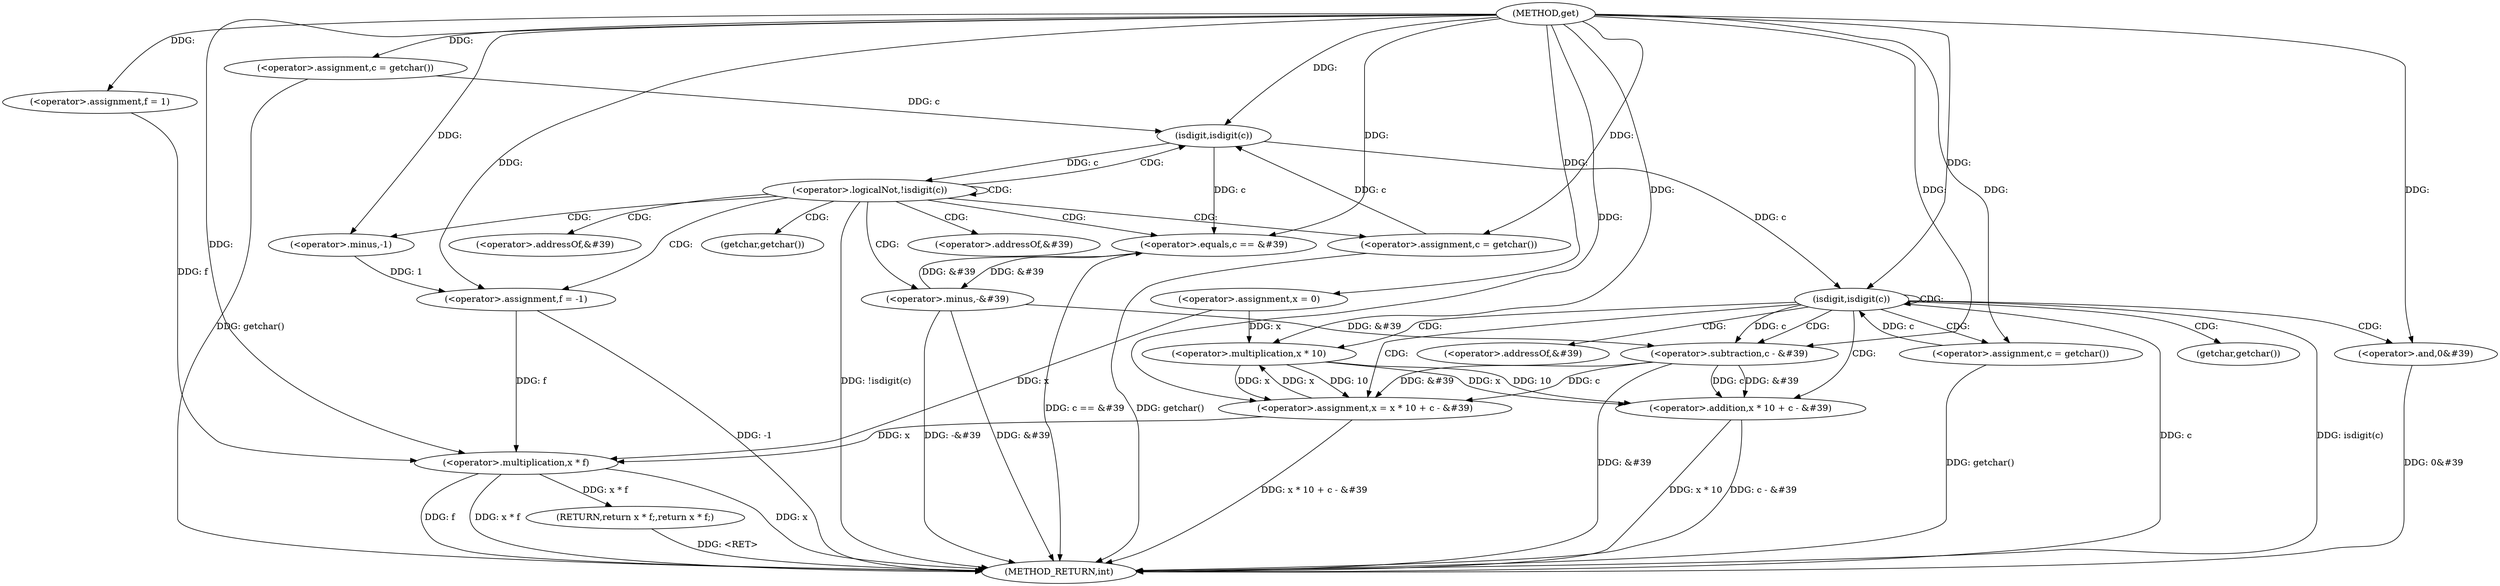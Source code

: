 digraph "get" {  
"1000102" [label = "(METHOD,get)" ]
"1000159" [label = "(METHOD_RETURN,int)" ]
"1000105" [label = "(<operator>.assignment,x = 0)" ]
"1000109" [label = "(<operator>.assignment,f = 1)" ]
"1000113" [label = "(<operator>.assignment,c = getchar())" ]
"1000155" [label = "(RETURN,return x * f;,return x * f;)" ]
"1000117" [label = "(<operator>.logicalNot,!isdigit(c))" ]
"1000136" [label = "(isdigit,isdigit(c))" ]
"1000156" [label = "(<operator>.multiplication,x * f)" ]
"1000121" [label = "(<operator>.equals,c == &#39)" ]
"1000125" [label = "(<operator>.minus,-&#39)" ]
"1000128" [label = "(<operator>.assignment,f = -1)" ]
"1000132" [label = "(<operator>.assignment,c = getchar())" ]
"1000139" [label = "(<operator>.assignment,x = x * 10 + c - &#39)" ]
"1000149" [label = "(<operator>.and,0&#39)" ]
"1000152" [label = "(<operator>.assignment,c = getchar())" ]
"1000118" [label = "(isdigit,isdigit(c))" ]
"1000130" [label = "(<operator>.minus,-1)" ]
"1000141" [label = "(<operator>.addition,x * 10 + c - &#39)" ]
"1000142" [label = "(<operator>.multiplication,x * 10)" ]
"1000145" [label = "(<operator>.subtraction,c - &#39)" ]
"1000123" [label = "(<operator>.addressOf,&#39)" ]
"1000126" [label = "(<operator>.addressOf,&#39)" ]
"1000134" [label = "(getchar,getchar())" ]
"1000154" [label = "(getchar,getchar())" ]
"1000147" [label = "(<operator>.addressOf,&#39)" ]
  "1000155" -> "1000159"  [ label = "DDG: <RET>"] 
  "1000113" -> "1000159"  [ label = "DDG: getchar()"] 
  "1000117" -> "1000159"  [ label = "DDG: !isdigit(c)"] 
  "1000136" -> "1000159"  [ label = "DDG: c"] 
  "1000136" -> "1000159"  [ label = "DDG: isdigit(c)"] 
  "1000156" -> "1000159"  [ label = "DDG: x"] 
  "1000156" -> "1000159"  [ label = "DDG: f"] 
  "1000156" -> "1000159"  [ label = "DDG: x * f"] 
  "1000141" -> "1000159"  [ label = "DDG: x * 10"] 
  "1000145" -> "1000159"  [ label = "DDG: &#39"] 
  "1000141" -> "1000159"  [ label = "DDG: c - &#39"] 
  "1000139" -> "1000159"  [ label = "DDG: x * 10 + c - &#39"] 
  "1000149" -> "1000159"  [ label = "DDG: 0&#39"] 
  "1000152" -> "1000159"  [ label = "DDG: getchar()"] 
  "1000121" -> "1000159"  [ label = "DDG: c == &#39"] 
  "1000125" -> "1000159"  [ label = "DDG: &#39"] 
  "1000125" -> "1000159"  [ label = "DDG: -&#39"] 
  "1000128" -> "1000159"  [ label = "DDG: -1"] 
  "1000132" -> "1000159"  [ label = "DDG: getchar()"] 
  "1000102" -> "1000105"  [ label = "DDG: "] 
  "1000102" -> "1000109"  [ label = "DDG: "] 
  "1000102" -> "1000113"  [ label = "DDG: "] 
  "1000156" -> "1000155"  [ label = "DDG: x * f"] 
  "1000118" -> "1000117"  [ label = "DDG: c"] 
  "1000130" -> "1000128"  [ label = "DDG: 1"] 
  "1000102" -> "1000132"  [ label = "DDG: "] 
  "1000118" -> "1000136"  [ label = "DDG: c"] 
  "1000152" -> "1000136"  [ label = "DDG: c"] 
  "1000102" -> "1000136"  [ label = "DDG: "] 
  "1000142" -> "1000139"  [ label = "DDG: x"] 
  "1000142" -> "1000139"  [ label = "DDG: 10"] 
  "1000145" -> "1000139"  [ label = "DDG: c"] 
  "1000145" -> "1000139"  [ label = "DDG: &#39"] 
  "1000102" -> "1000152"  [ label = "DDG: "] 
  "1000105" -> "1000156"  [ label = "DDG: x"] 
  "1000139" -> "1000156"  [ label = "DDG: x"] 
  "1000102" -> "1000156"  [ label = "DDG: "] 
  "1000109" -> "1000156"  [ label = "DDG: f"] 
  "1000128" -> "1000156"  [ label = "DDG: f"] 
  "1000113" -> "1000118"  [ label = "DDG: c"] 
  "1000132" -> "1000118"  [ label = "DDG: c"] 
  "1000102" -> "1000118"  [ label = "DDG: "] 
  "1000118" -> "1000121"  [ label = "DDG: c"] 
  "1000102" -> "1000121"  [ label = "DDG: "] 
  "1000125" -> "1000121"  [ label = "DDG: &#39"] 
  "1000121" -> "1000125"  [ label = "DDG: &#39"] 
  "1000102" -> "1000128"  [ label = "DDG: "] 
  "1000102" -> "1000139"  [ label = "DDG: "] 
  "1000102" -> "1000149"  [ label = "DDG: "] 
  "1000102" -> "1000130"  [ label = "DDG: "] 
  "1000142" -> "1000141"  [ label = "DDG: x"] 
  "1000142" -> "1000141"  [ label = "DDG: 10"] 
  "1000145" -> "1000141"  [ label = "DDG: c"] 
  "1000145" -> "1000141"  [ label = "DDG: &#39"] 
  "1000105" -> "1000142"  [ label = "DDG: x"] 
  "1000139" -> "1000142"  [ label = "DDG: x"] 
  "1000102" -> "1000142"  [ label = "DDG: "] 
  "1000136" -> "1000145"  [ label = "DDG: c"] 
  "1000102" -> "1000145"  [ label = "DDG: "] 
  "1000125" -> "1000145"  [ label = "DDG: &#39"] 
  "1000117" -> "1000121"  [ label = "CDG: "] 
  "1000117" -> "1000125"  [ label = "CDG: "] 
  "1000117" -> "1000117"  [ label = "CDG: "] 
  "1000117" -> "1000126"  [ label = "CDG: "] 
  "1000117" -> "1000132"  [ label = "CDG: "] 
  "1000117" -> "1000128"  [ label = "CDG: "] 
  "1000117" -> "1000123"  [ label = "CDG: "] 
  "1000117" -> "1000130"  [ label = "CDG: "] 
  "1000117" -> "1000118"  [ label = "CDG: "] 
  "1000117" -> "1000134"  [ label = "CDG: "] 
  "1000136" -> "1000142"  [ label = "CDG: "] 
  "1000136" -> "1000141"  [ label = "CDG: "] 
  "1000136" -> "1000154"  [ label = "CDG: "] 
  "1000136" -> "1000147"  [ label = "CDG: "] 
  "1000136" -> "1000145"  [ label = "CDG: "] 
  "1000136" -> "1000152"  [ label = "CDG: "] 
  "1000136" -> "1000139"  [ label = "CDG: "] 
  "1000136" -> "1000136"  [ label = "CDG: "] 
  "1000136" -> "1000149"  [ label = "CDG: "] 
}
